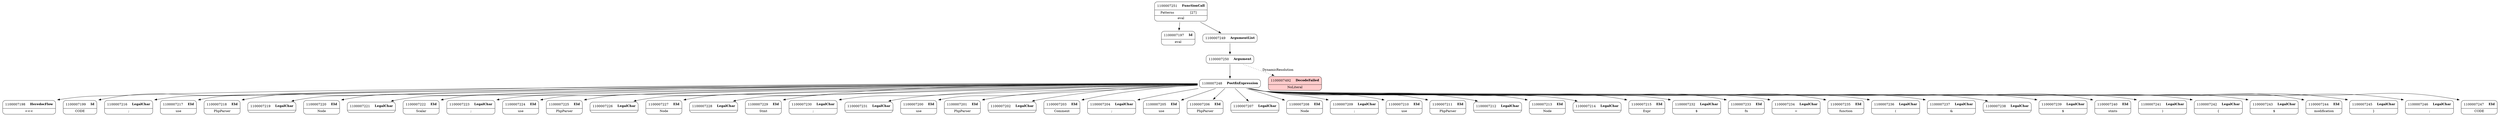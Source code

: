 digraph ast {
node [shape=none];
1100007197 [label=<<TABLE border='1' cellspacing='0' cellpadding='10' style='rounded' ><TR><TD border='0'>1100007197</TD><TD border='0'><B>Id</B></TD></TR><HR/><TR><TD border='0' cellpadding='5' colspan='2'>eval</TD></TR></TABLE>>];
1100007198 [label=<<TABLE border='1' cellspacing='0' cellpadding='10' style='rounded' ><TR><TD border='0'>1100007198</TD><TD border='0'><B>HeredocFlow</B></TD></TR><HR/><TR><TD border='0' cellpadding='5' colspan='2'>&lt;&lt;&lt;</TD></TR></TABLE>>];
1100007199 [label=<<TABLE border='1' cellspacing='0' cellpadding='10' style='rounded' ><TR><TD border='0'>1100007199</TD><TD border='0'><B>Id</B></TD></TR><HR/><TR><TD border='0' cellpadding='5' colspan='2'>CODE</TD></TR></TABLE>>];
1100007216 [label=<<TABLE border='1' cellspacing='0' cellpadding='10' style='rounded' ><TR><TD border='0'>1100007216</TD><TD border='0'><B>LegalChar</B></TD></TR><HR/><TR><TD border='0' cellpadding='5' colspan='2'>;</TD></TR></TABLE>>];
1100007217 [label=<<TABLE border='1' cellspacing='0' cellpadding='10' style='rounded' ><TR><TD border='0'>1100007217</TD><TD border='0'><B>EId</B></TD></TR><HR/><TR><TD border='0' cellpadding='5' colspan='2'>use</TD></TR></TABLE>>];
1100007218 [label=<<TABLE border='1' cellspacing='0' cellpadding='10' style='rounded' ><TR><TD border='0'>1100007218</TD><TD border='0'><B>EId</B></TD></TR><HR/><TR><TD border='0' cellpadding='5' colspan='2'>PhpParser</TD></TR></TABLE>>];
1100007219 [label=<<TABLE border='1' cellspacing='0' cellpadding='10' style='rounded' ><TR><TD border='0'>1100007219</TD><TD border='0'><B>LegalChar</B></TD></TR><HR/><TR><TD border='0' cellpadding='5' colspan='2'></TD></TR></TABLE>>];
1100007220 [label=<<TABLE border='1' cellspacing='0' cellpadding='10' style='rounded' ><TR><TD border='0'>1100007220</TD><TD border='0'><B>EId</B></TD></TR><HR/><TR><TD border='0' cellpadding='5' colspan='2'>Node</TD></TR></TABLE>>];
1100007221 [label=<<TABLE border='1' cellspacing='0' cellpadding='10' style='rounded' ><TR><TD border='0'>1100007221</TD><TD border='0'><B>LegalChar</B></TD></TR><HR/><TR><TD border='0' cellpadding='5' colspan='2'></TD></TR></TABLE>>];
1100007222 [label=<<TABLE border='1' cellspacing='0' cellpadding='10' style='rounded' ><TR><TD border='0'>1100007222</TD><TD border='0'><B>EId</B></TD></TR><HR/><TR><TD border='0' cellpadding='5' colspan='2'>Scalar</TD></TR></TABLE>>];
1100007223 [label=<<TABLE border='1' cellspacing='0' cellpadding='10' style='rounded' ><TR><TD border='0'>1100007223</TD><TD border='0'><B>LegalChar</B></TD></TR><HR/><TR><TD border='0' cellpadding='5' colspan='2'>;</TD></TR></TABLE>>];
1100007224 [label=<<TABLE border='1' cellspacing='0' cellpadding='10' style='rounded' ><TR><TD border='0'>1100007224</TD><TD border='0'><B>EId</B></TD></TR><HR/><TR><TD border='0' cellpadding='5' colspan='2'>use</TD></TR></TABLE>>];
1100007225 [label=<<TABLE border='1' cellspacing='0' cellpadding='10' style='rounded' ><TR><TD border='0'>1100007225</TD><TD border='0'><B>EId</B></TD></TR><HR/><TR><TD border='0' cellpadding='5' colspan='2'>PhpParser</TD></TR></TABLE>>];
1100007226 [label=<<TABLE border='1' cellspacing='0' cellpadding='10' style='rounded' ><TR><TD border='0'>1100007226</TD><TD border='0'><B>LegalChar</B></TD></TR><HR/><TR><TD border='0' cellpadding='5' colspan='2'></TD></TR></TABLE>>];
1100007227 [label=<<TABLE border='1' cellspacing='0' cellpadding='10' style='rounded' ><TR><TD border='0'>1100007227</TD><TD border='0'><B>EId</B></TD></TR><HR/><TR><TD border='0' cellpadding='5' colspan='2'>Node</TD></TR></TABLE>>];
1100007228 [label=<<TABLE border='1' cellspacing='0' cellpadding='10' style='rounded' ><TR><TD border='0'>1100007228</TD><TD border='0'><B>LegalChar</B></TD></TR><HR/><TR><TD border='0' cellpadding='5' colspan='2'></TD></TR></TABLE>>];
1100007229 [label=<<TABLE border='1' cellspacing='0' cellpadding='10' style='rounded' ><TR><TD border='0'>1100007229</TD><TD border='0'><B>EId</B></TD></TR><HR/><TR><TD border='0' cellpadding='5' colspan='2'>Stmt</TD></TR></TABLE>>];
1100007230 [label=<<TABLE border='1' cellspacing='0' cellpadding='10' style='rounded' ><TR><TD border='0'>1100007230</TD><TD border='0'><B>LegalChar</B></TD></TR><HR/><TR><TD border='0' cellpadding='5' colspan='2'>;</TD></TR></TABLE>>];
1100007231 [label=<<TABLE border='1' cellspacing='0' cellpadding='10' style='rounded' ><TR><TD border='0'>1100007231</TD><TD border='0'><B>LegalChar</B></TD></TR><HR/><TR><TD border='0' cellpadding='5' colspan='2'></TD></TR></TABLE>>];
1100007200 [label=<<TABLE border='1' cellspacing='0' cellpadding='10' style='rounded' ><TR><TD border='0'>1100007200</TD><TD border='0'><B>EId</B></TD></TR><HR/><TR><TD border='0' cellpadding='5' colspan='2'>use</TD></TR></TABLE>>];
1100007201 [label=<<TABLE border='1' cellspacing='0' cellpadding='10' style='rounded' ><TR><TD border='0'>1100007201</TD><TD border='0'><B>EId</B></TD></TR><HR/><TR><TD border='0' cellpadding='5' colspan='2'>PhpParser</TD></TR></TABLE>>];
1100007202 [label=<<TABLE border='1' cellspacing='0' cellpadding='10' style='rounded' ><TR><TD border='0'>1100007202</TD><TD border='0'><B>LegalChar</B></TD></TR><HR/><TR><TD border='0' cellpadding='5' colspan='2'></TD></TR></TABLE>>];
1100007203 [label=<<TABLE border='1' cellspacing='0' cellpadding='10' style='rounded' ><TR><TD border='0'>1100007203</TD><TD border='0'><B>EId</B></TD></TR><HR/><TR><TD border='0' cellpadding='5' colspan='2'>Comment</TD></TR></TABLE>>];
1100007204 [label=<<TABLE border='1' cellspacing='0' cellpadding='10' style='rounded' ><TR><TD border='0'>1100007204</TD><TD border='0'><B>LegalChar</B></TD></TR><HR/><TR><TD border='0' cellpadding='5' colspan='2'>;</TD></TR></TABLE>>];
1100007205 [label=<<TABLE border='1' cellspacing='0' cellpadding='10' style='rounded' ><TR><TD border='0'>1100007205</TD><TD border='0'><B>EId</B></TD></TR><HR/><TR><TD border='0' cellpadding='5' colspan='2'>use</TD></TR></TABLE>>];
1100007206 [label=<<TABLE border='1' cellspacing='0' cellpadding='10' style='rounded' ><TR><TD border='0'>1100007206</TD><TD border='0'><B>EId</B></TD></TR><HR/><TR><TD border='0' cellpadding='5' colspan='2'>PhpParser</TD></TR></TABLE>>];
1100007207 [label=<<TABLE border='1' cellspacing='0' cellpadding='10' style='rounded' ><TR><TD border='0'>1100007207</TD><TD border='0'><B>LegalChar</B></TD></TR><HR/><TR><TD border='0' cellpadding='5' colspan='2'></TD></TR></TABLE>>];
1100007208 [label=<<TABLE border='1' cellspacing='0' cellpadding='10' style='rounded' ><TR><TD border='0'>1100007208</TD><TD border='0'><B>EId</B></TD></TR><HR/><TR><TD border='0' cellpadding='5' colspan='2'>Node</TD></TR></TABLE>>];
1100007209 [label=<<TABLE border='1' cellspacing='0' cellpadding='10' style='rounded' ><TR><TD border='0'>1100007209</TD><TD border='0'><B>LegalChar</B></TD></TR><HR/><TR><TD border='0' cellpadding='5' colspan='2'>;</TD></TR></TABLE>>];
1100007210 [label=<<TABLE border='1' cellspacing='0' cellpadding='10' style='rounded' ><TR><TD border='0'>1100007210</TD><TD border='0'><B>EId</B></TD></TR><HR/><TR><TD border='0' cellpadding='5' colspan='2'>use</TD></TR></TABLE>>];
1100007211 [label=<<TABLE border='1' cellspacing='0' cellpadding='10' style='rounded' ><TR><TD border='0'>1100007211</TD><TD border='0'><B>EId</B></TD></TR><HR/><TR><TD border='0' cellpadding='5' colspan='2'>PhpParser</TD></TR></TABLE>>];
1100007212 [label=<<TABLE border='1' cellspacing='0' cellpadding='10' style='rounded' ><TR><TD border='0'>1100007212</TD><TD border='0'><B>LegalChar</B></TD></TR><HR/><TR><TD border='0' cellpadding='5' colspan='2'></TD></TR></TABLE>>];
1100007213 [label=<<TABLE border='1' cellspacing='0' cellpadding='10' style='rounded' ><TR><TD border='0'>1100007213</TD><TD border='0'><B>EId</B></TD></TR><HR/><TR><TD border='0' cellpadding='5' colspan='2'>Node</TD></TR></TABLE>>];
1100007214 [label=<<TABLE border='1' cellspacing='0' cellpadding='10' style='rounded' ><TR><TD border='0'>1100007214</TD><TD border='0'><B>LegalChar</B></TD></TR><HR/><TR><TD border='0' cellpadding='5' colspan='2'></TD></TR></TABLE>>];
1100007215 [label=<<TABLE border='1' cellspacing='0' cellpadding='10' style='rounded' ><TR><TD border='0'>1100007215</TD><TD border='0'><B>EId</B></TD></TR><HR/><TR><TD border='0' cellpadding='5' colspan='2'>Expr</TD></TR></TABLE>>];
1100007248 [label=<<TABLE border='1' cellspacing='0' cellpadding='10' style='rounded' ><TR><TD border='0'>1100007248</TD><TD border='0'><B>PostfixExpression</B></TD></TR></TABLE>>];
1100007248 -> 1100007198 [weight=2];
1100007248 -> 1100007199 [weight=2];
1100007248 -> 1100007200 [weight=2];
1100007248 -> 1100007201 [weight=2];
1100007248 -> 1100007202 [weight=2];
1100007248 -> 1100007203 [weight=2];
1100007248 -> 1100007204 [weight=2];
1100007248 -> 1100007205 [weight=2];
1100007248 -> 1100007206 [weight=2];
1100007248 -> 1100007207 [weight=2];
1100007248 -> 1100007208 [weight=2];
1100007248 -> 1100007209 [weight=2];
1100007248 -> 1100007210 [weight=2];
1100007248 -> 1100007211 [weight=2];
1100007248 -> 1100007212 [weight=2];
1100007248 -> 1100007213 [weight=2];
1100007248 -> 1100007214 [weight=2];
1100007248 -> 1100007215 [weight=2];
1100007248 -> 1100007216 [weight=2];
1100007248 -> 1100007217 [weight=2];
1100007248 -> 1100007218 [weight=2];
1100007248 -> 1100007219 [weight=2];
1100007248 -> 1100007220 [weight=2];
1100007248 -> 1100007221 [weight=2];
1100007248 -> 1100007222 [weight=2];
1100007248 -> 1100007223 [weight=2];
1100007248 -> 1100007224 [weight=2];
1100007248 -> 1100007225 [weight=2];
1100007248 -> 1100007226 [weight=2];
1100007248 -> 1100007227 [weight=2];
1100007248 -> 1100007228 [weight=2];
1100007248 -> 1100007229 [weight=2];
1100007248 -> 1100007230 [weight=2];
1100007248 -> 1100007231 [weight=2];
1100007248 -> 1100007232 [weight=2];
1100007248 -> 1100007233 [weight=2];
1100007248 -> 1100007234 [weight=2];
1100007248 -> 1100007235 [weight=2];
1100007248 -> 1100007236 [weight=2];
1100007248 -> 1100007237 [weight=2];
1100007248 -> 1100007238 [weight=2];
1100007248 -> 1100007239 [weight=2];
1100007248 -> 1100007240 [weight=2];
1100007248 -> 1100007241 [weight=2];
1100007248 -> 1100007242 [weight=2];
1100007248 -> 1100007243 [weight=2];
1100007248 -> 1100007244 [weight=2];
1100007248 -> 1100007245 [weight=2];
1100007248 -> 1100007246 [weight=2];
1100007248 -> 1100007247 [weight=2];
1100007249 [label=<<TABLE border='1' cellspacing='0' cellpadding='10' style='rounded' ><TR><TD border='0'>1100007249</TD><TD border='0'><B>ArgumentList</B></TD></TR></TABLE>>];
1100007249 -> 1100007250 [weight=2];
1100007250 [label=<<TABLE border='1' cellspacing='0' cellpadding='10' style='rounded' ><TR><TD border='0'>1100007250</TD><TD border='0'><B>Argument</B></TD></TR></TABLE>>];
1100007250 -> 1100007248 [weight=2];
1100007250 -> 1100007492 [style=dotted,label=DynamicResolution];
1100007251 [label=<<TABLE border='1' cellspacing='0' cellpadding='10' style='rounded' ><TR><TD border='0'>1100007251</TD><TD border='0'><B>FunctionCall</B></TD></TR><HR/><TR><TD border='0' cellpadding='5'>Patterns</TD><TD border='0' cellpadding='5'>[27]</TD></TR><HR/><TR><TD border='0' cellpadding='5' colspan='2'>eval</TD></TR></TABLE>>];
1100007251 -> 1100007197 [weight=2];
1100007251 -> 1100007249 [weight=2];
1100007232 [label=<<TABLE border='1' cellspacing='0' cellpadding='10' style='rounded' ><TR><TD border='0'>1100007232</TD><TD border='0'><B>LegalChar</B></TD></TR><HR/><TR><TD border='0' cellpadding='5' colspan='2'>$</TD></TR></TABLE>>];
1100007233 [label=<<TABLE border='1' cellspacing='0' cellpadding='10' style='rounded' ><TR><TD border='0'>1100007233</TD><TD border='0'><B>EId</B></TD></TR><HR/><TR><TD border='0' cellpadding='5' colspan='2'>fn</TD></TR></TABLE>>];
1100007234 [label=<<TABLE border='1' cellspacing='0' cellpadding='10' style='rounded' ><TR><TD border='0'>1100007234</TD><TD border='0'><B>LegalChar</B></TD></TR><HR/><TR><TD border='0' cellpadding='5' colspan='2'>=</TD></TR></TABLE>>];
1100007235 [label=<<TABLE border='1' cellspacing='0' cellpadding='10' style='rounded' ><TR><TD border='0'>1100007235</TD><TD border='0'><B>EId</B></TD></TR><HR/><TR><TD border='0' cellpadding='5' colspan='2'>function</TD></TR></TABLE>>];
1100007236 [label=<<TABLE border='1' cellspacing='0' cellpadding='10' style='rounded' ><TR><TD border='0'>1100007236</TD><TD border='0'><B>LegalChar</B></TD></TR><HR/><TR><TD border='0' cellpadding='5' colspan='2'>(</TD></TR></TABLE>>];
1100007492 [label=<<TABLE border='1' cellspacing='0' cellpadding='10' style='rounded' bgcolor='#FFCCCC' ><TR><TD border='0'>1100007492</TD><TD border='0'><B>DecodeFailed</B></TD></TR><HR/><TR><TD border='0' cellpadding='5' colspan='2'>NoLiteral</TD></TR></TABLE>>];
1100007237 [label=<<TABLE border='1' cellspacing='0' cellpadding='10' style='rounded' ><TR><TD border='0'>1100007237</TD><TD border='0'><B>LegalChar</B></TD></TR><HR/><TR><TD border='0' cellpadding='5' colspan='2'>&amp;</TD></TR></TABLE>>];
1100007238 [label=<<TABLE border='1' cellspacing='0' cellpadding='10' style='rounded' ><TR><TD border='0'>1100007238</TD><TD border='0'><B>LegalChar</B></TD></TR><HR/><TR><TD border='0' cellpadding='5' colspan='2'></TD></TR></TABLE>>];
1100007239 [label=<<TABLE border='1' cellspacing='0' cellpadding='10' style='rounded' ><TR><TD border='0'>1100007239</TD><TD border='0'><B>LegalChar</B></TD></TR><HR/><TR><TD border='0' cellpadding='5' colspan='2'>$</TD></TR></TABLE>>];
1100007240 [label=<<TABLE border='1' cellspacing='0' cellpadding='10' style='rounded' ><TR><TD border='0'>1100007240</TD><TD border='0'><B>EId</B></TD></TR><HR/><TR><TD border='0' cellpadding='5' colspan='2'>stmts</TD></TR></TABLE>>];
1100007241 [label=<<TABLE border='1' cellspacing='0' cellpadding='10' style='rounded' ><TR><TD border='0'>1100007241</TD><TD border='0'><B>LegalChar</B></TD></TR><HR/><TR><TD border='0' cellpadding='5' colspan='2'>)</TD></TR></TABLE>>];
1100007242 [label=<<TABLE border='1' cellspacing='0' cellpadding='10' style='rounded' ><TR><TD border='0'>1100007242</TD><TD border='0'><B>LegalChar</B></TD></TR><HR/><TR><TD border='0' cellpadding='5' colspan='2'>{</TD></TR></TABLE>>];
1100007243 [label=<<TABLE border='1' cellspacing='0' cellpadding='10' style='rounded' ><TR><TD border='0'>1100007243</TD><TD border='0'><B>LegalChar</B></TD></TR><HR/><TR><TD border='0' cellpadding='5' colspan='2'>$</TD></TR></TABLE>>];
1100007244 [label=<<TABLE border='1' cellspacing='0' cellpadding='10' style='rounded' ><TR><TD border='0'>1100007244</TD><TD border='0'><B>EId</B></TD></TR><HR/><TR><TD border='0' cellpadding='5' colspan='2'>modification</TD></TR></TABLE>>];
1100007245 [label=<<TABLE border='1' cellspacing='0' cellpadding='10' style='rounded' ><TR><TD border='0'>1100007245</TD><TD border='0'><B>LegalChar</B></TD></TR><HR/><TR><TD border='0' cellpadding='5' colspan='2'>}</TD></TR></TABLE>>];
1100007246 [label=<<TABLE border='1' cellspacing='0' cellpadding='10' style='rounded' ><TR><TD border='0'>1100007246</TD><TD border='0'><B>LegalChar</B></TD></TR><HR/><TR><TD border='0' cellpadding='5' colspan='2'>;</TD></TR></TABLE>>];
1100007247 [label=<<TABLE border='1' cellspacing='0' cellpadding='10' style='rounded' ><TR><TD border='0'>1100007247</TD><TD border='0'><B>EId</B></TD></TR><HR/><TR><TD border='0' cellpadding='5' colspan='2'>CODE</TD></TR></TABLE>>];
}

